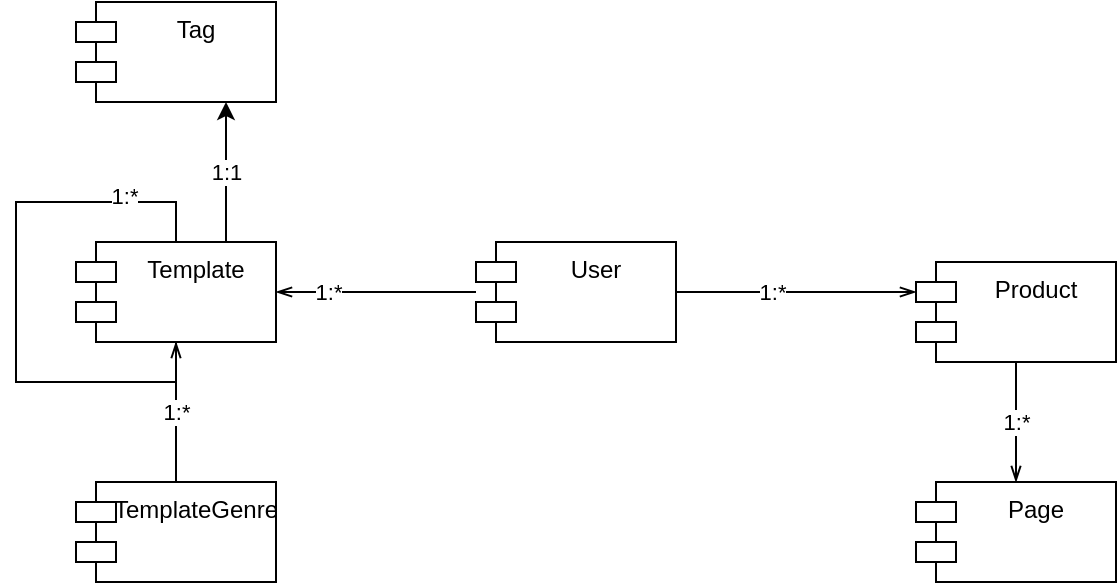<mxfile version="14.6.3" type="github" pages="2">
  <diagram name="领域模型" id="9f46799a-70d6-7492-0946-bef42562c5a5">
    <mxGraphModel dx="1374" dy="769" grid="1" gridSize="10" guides="1" tooltips="1" connect="1" arrows="1" fold="1" page="1" pageScale="1" pageWidth="1100" pageHeight="850" background="#ffffff" math="0" shadow="0">
      <root>
        <mxCell id="0" />
        <mxCell id="1" parent="0" />
        <mxCell id="GsSLp2DtThcRFbA4R3xw-9" style="edgeStyle=orthogonalEdgeStyle;rounded=0;orthogonalLoop=1;jettySize=auto;html=1;exitX=1;exitY=0.5;exitDx=0;exitDy=0;entryX=0;entryY=0;entryDx=0;entryDy=15;entryPerimeter=0;endArrow=openThin;endFill=0;" parent="1" source="GsSLp2DtThcRFbA4R3xw-1" target="GsSLp2DtThcRFbA4R3xw-2" edge="1">
          <mxGeometry relative="1" as="geometry" />
        </mxCell>
        <mxCell id="GsSLp2DtThcRFbA4R3xw-10" value="1:*" style="edgeLabel;html=1;align=center;verticalAlign=middle;resizable=0;points=[];" parent="GsSLp2DtThcRFbA4R3xw-9" vertex="1" connectable="0">
          <mxGeometry x="-0.2" relative="1" as="geometry">
            <mxPoint as="offset" />
          </mxGeometry>
        </mxCell>
        <mxCell id="GsSLp2DtThcRFbA4R3xw-11" style="edgeStyle=orthogonalEdgeStyle;rounded=0;orthogonalLoop=1;jettySize=auto;html=1;entryX=1;entryY=0.5;entryDx=0;entryDy=0;endArrow=openThin;endFill=0;" parent="1" source="GsSLp2DtThcRFbA4R3xw-1" target="GsSLp2DtThcRFbA4R3xw-4" edge="1">
          <mxGeometry relative="1" as="geometry" />
        </mxCell>
        <mxCell id="GsSLp2DtThcRFbA4R3xw-12" value="1:*" style="edgeLabel;html=1;align=center;verticalAlign=middle;resizable=0;points=[];" parent="GsSLp2DtThcRFbA4R3xw-11" vertex="1" connectable="0">
          <mxGeometry x="0.48" relative="1" as="geometry">
            <mxPoint as="offset" />
          </mxGeometry>
        </mxCell>
        <mxCell id="GsSLp2DtThcRFbA4R3xw-1" value="User" style="shape=module;align=left;spacingLeft=20;align=center;verticalAlign=top;" parent="1" vertex="1">
          <mxGeometry x="550" y="230" width="100" height="50" as="geometry" />
        </mxCell>
        <mxCell id="GsSLp2DtThcRFbA4R3xw-8" value="1:*" style="edgeStyle=orthogonalEdgeStyle;rounded=0;orthogonalLoop=1;jettySize=auto;html=1;entryX=0.5;entryY=0;entryDx=0;entryDy=0;endArrow=openThin;endFill=0;" parent="1" source="GsSLp2DtThcRFbA4R3xw-2" target="GsSLp2DtThcRFbA4R3xw-3" edge="1">
          <mxGeometry relative="1" as="geometry" />
        </mxCell>
        <mxCell id="GsSLp2DtThcRFbA4R3xw-2" value="Product" style="shape=module;align=left;spacingLeft=20;align=center;verticalAlign=top;" parent="1" vertex="1">
          <mxGeometry x="770" y="240" width="100" height="50" as="geometry" />
        </mxCell>
        <mxCell id="GsSLp2DtThcRFbA4R3xw-3" value="Page" style="shape=module;align=left;spacingLeft=20;align=center;verticalAlign=top;" parent="1" vertex="1">
          <mxGeometry x="770" y="350" width="100" height="50" as="geometry" />
        </mxCell>
        <mxCell id="rreA4PhkjIYxYnH2w9kf-1" style="edgeStyle=orthogonalEdgeStyle;rounded=0;orthogonalLoop=1;jettySize=auto;html=1;entryX=0.5;entryY=0;entryDx=0;entryDy=0;" parent="1" source="GsSLp2DtThcRFbA4R3xw-4" target="GsSLp2DtThcRFbA4R3xw-4" edge="1">
          <mxGeometry relative="1" as="geometry">
            <mxPoint x="320" y="190" as="targetPoint" />
            <Array as="points">
              <mxPoint x="400" y="210" />
              <mxPoint x="320" y="210" />
              <mxPoint x="320" y="300" />
              <mxPoint x="400" y="300" />
            </Array>
          </mxGeometry>
        </mxCell>
        <mxCell id="krWCsgs_Ez_Vjo_tUOk6-2" value="1:*" style="edgeLabel;html=1;align=center;verticalAlign=middle;resizable=0;points=[];" vertex="1" connectable="0" parent="rreA4PhkjIYxYnH2w9kf-1">
          <mxGeometry x="-0.729" y="-3" relative="1" as="geometry">
            <mxPoint as="offset" />
          </mxGeometry>
        </mxCell>
        <mxCell id="krWCsgs_Ez_Vjo_tUOk6-4" value="1:1" style="edgeStyle=orthogonalEdgeStyle;rounded=0;orthogonalLoop=1;jettySize=auto;html=1;exitX=0.75;exitY=0;exitDx=0;exitDy=0;entryX=0.75;entryY=1;entryDx=0;entryDy=0;" edge="1" parent="1" source="GsSLp2DtThcRFbA4R3xw-4" target="krWCsgs_Ez_Vjo_tUOk6-1">
          <mxGeometry relative="1" as="geometry" />
        </mxCell>
        <mxCell id="GsSLp2DtThcRFbA4R3xw-4" value="Template" style="shape=module;align=left;spacingLeft=20;align=center;verticalAlign=top;" parent="1" vertex="1">
          <mxGeometry x="350" y="230" width="100" height="50" as="geometry" />
        </mxCell>
        <mxCell id="GsSLp2DtThcRFbA4R3xw-6" value="1:*" style="edgeStyle=orthogonalEdgeStyle;rounded=0;orthogonalLoop=1;jettySize=auto;html=1;exitX=0.5;exitY=0;exitDx=0;exitDy=0;entryX=0.5;entryY=1;entryDx=0;entryDy=0;endArrow=openThin;endFill=0;" parent="1" source="GsSLp2DtThcRFbA4R3xw-5" target="GsSLp2DtThcRFbA4R3xw-4" edge="1">
          <mxGeometry relative="1" as="geometry" />
        </mxCell>
        <mxCell id="GsSLp2DtThcRFbA4R3xw-5" value="TemplateGenre" style="shape=module;align=left;spacingLeft=20;align=center;verticalAlign=top;" parent="1" vertex="1">
          <mxGeometry x="350" y="350" width="100" height="50" as="geometry" />
        </mxCell>
        <mxCell id="krWCsgs_Ez_Vjo_tUOk6-1" value="Tag" style="shape=module;align=left;spacingLeft=20;align=center;verticalAlign=top;" vertex="1" parent="1">
          <mxGeometry x="350" y="110" width="100" height="50" as="geometry" />
        </mxCell>
      </root>
    </mxGraphModel>
  </diagram>
  <diagram id="-YNd0W0oTM8WeW1mqgYb" name="业务流程">
    <mxGraphModel dx="1374" dy="769" grid="1" gridSize="10" guides="1" tooltips="1" connect="1" arrows="1" fold="1" page="1" pageScale="1" pageWidth="827" pageHeight="1169" math="0" shadow="0">
      <root>
        <mxCell id="yXgGWNLphn4EvVKS2Y_f-0" />
        <mxCell id="yXgGWNLphn4EvVKS2Y_f-1" parent="yXgGWNLphn4EvVKS2Y_f-0" />
        <mxCell id="-fLj06v8ISaF0RrZK65u-22" style="edgeStyle=orthogonalEdgeStyle;rounded=0;orthogonalLoop=1;jettySize=auto;html=1;entryX=0.5;entryY=0;entryDx=0;entryDy=0;" parent="yXgGWNLphn4EvVKS2Y_f-1" source="-fLj06v8ISaF0RrZK65u-0" target="-fLj06v8ISaF0RrZK65u-3" edge="1">
          <mxGeometry relative="1" as="geometry" />
        </mxCell>
        <mxCell id="-fLj06v8ISaF0RrZK65u-23" style="edgeStyle=orthogonalEdgeStyle;rounded=0;orthogonalLoop=1;jettySize=auto;html=1;" parent="yXgGWNLphn4EvVKS2Y_f-1" source="-fLj06v8ISaF0RrZK65u-0" target="-fLj06v8ISaF0RrZK65u-5" edge="1">
          <mxGeometry relative="1" as="geometry" />
        </mxCell>
        <mxCell id="-fLj06v8ISaF0RrZK65u-24" style="edgeStyle=orthogonalEdgeStyle;rounded=0;orthogonalLoop=1;jettySize=auto;html=1;entryX=0.5;entryY=0;entryDx=0;entryDy=0;" parent="yXgGWNLphn4EvVKS2Y_f-1" source="-fLj06v8ISaF0RrZK65u-0" target="-fLj06v8ISaF0RrZK65u-4" edge="1">
          <mxGeometry relative="1" as="geometry" />
        </mxCell>
        <mxCell id="-fLj06v8ISaF0RrZK65u-0" value="" style="ellipse;fillColor=#ffffff;strokeColor=#000000;" parent="yXgGWNLphn4EvVKS2Y_f-1" vertex="1">
          <mxGeometry x="460" y="470" width="30" height="30" as="geometry" />
        </mxCell>
        <mxCell id="-fLj06v8ISaF0RrZK65u-21" style="edgeStyle=orthogonalEdgeStyle;rounded=0;orthogonalLoop=1;jettySize=auto;html=1;" parent="yXgGWNLphn4EvVKS2Y_f-1" source="-fLj06v8ISaF0RrZK65u-3" target="-fLj06v8ISaF0RrZK65u-6" edge="1">
          <mxGeometry relative="1" as="geometry" />
        </mxCell>
        <mxCell id="-fLj06v8ISaF0RrZK65u-3" value="从空白创建" style="fontStyle=0;dashed=1;" parent="yXgGWNLphn4EvVKS2Y_f-1" vertex="1">
          <mxGeometry x="110" y="600" width="140" height="30" as="geometry" />
        </mxCell>
        <mxCell id="-fLj06v8ISaF0RrZK65u-26" style="edgeStyle=orthogonalEdgeStyle;rounded=0;orthogonalLoop=1;jettySize=auto;html=1;" parent="yXgGWNLphn4EvVKS2Y_f-1" source="-fLj06v8ISaF0RrZK65u-4" edge="1">
          <mxGeometry relative="1" as="geometry">
            <mxPoint x="700" y="870" as="targetPoint" />
          </mxGeometry>
        </mxCell>
        <mxCell id="-fLj06v8ISaF0RrZK65u-4" value="页面复制创建" style="fontStyle=0;dashed=1;" parent="yXgGWNLphn4EvVKS2Y_f-1" vertex="1">
          <mxGeometry x="690" y="600" width="140" height="30" as="geometry" />
        </mxCell>
        <mxCell id="-fLj06v8ISaF0RrZK65u-25" style="edgeStyle=orthogonalEdgeStyle;rounded=0;orthogonalLoop=1;jettySize=auto;html=1;" parent="yXgGWNLphn4EvVKS2Y_f-1" source="-fLj06v8ISaF0RrZK65u-5" target="-fLj06v8ISaF0RrZK65u-13" edge="1">
          <mxGeometry relative="1" as="geometry" />
        </mxCell>
        <mxCell id="-fLj06v8ISaF0RrZK65u-5" value="从模板创建" style="fontStyle=0;dashed=1;" parent="yXgGWNLphn4EvVKS2Y_f-1" vertex="1">
          <mxGeometry x="405" y="600" width="140" height="30" as="geometry" />
        </mxCell>
        <mxCell id="-fLj06v8ISaF0RrZK65u-20" style="edgeStyle=orthogonalEdgeStyle;rounded=0;orthogonalLoop=1;jettySize=auto;html=1;" parent="yXgGWNLphn4EvVKS2Y_f-1" source="-fLj06v8ISaF0RrZK65u-6" target="-fLj06v8ISaF0RrZK65u-7" edge="1">
          <mxGeometry relative="1" as="geometry" />
        </mxCell>
        <mxCell id="-fLj06v8ISaF0RrZK65u-30" value="无" style="edgeLabel;html=1;align=center;verticalAlign=middle;resizable=0;points=[];" parent="-fLj06v8ISaF0RrZK65u-20" vertex="1" connectable="0">
          <mxGeometry x="0.05" y="1" relative="1" as="geometry">
            <mxPoint as="offset" />
          </mxGeometry>
        </mxCell>
        <mxCell id="-fLj06v8ISaF0RrZK65u-28" style="edgeStyle=orthogonalEdgeStyle;rounded=0;orthogonalLoop=1;jettySize=auto;html=1;entryX=0.5;entryY=0;entryDx=0;entryDy=0;" parent="yXgGWNLphn4EvVKS2Y_f-1" source="-fLj06v8ISaF0RrZK65u-6" target="-fLj06v8ISaF0RrZK65u-12" edge="1">
          <mxGeometry relative="1" as="geometry" />
        </mxCell>
        <mxCell id="-fLj06v8ISaF0RrZK65u-32" value="有" style="edgeLabel;html=1;align=center;verticalAlign=middle;resizable=0;points=[];" parent="-fLj06v8ISaF0RrZK65u-28" vertex="1" connectable="0">
          <mxGeometry x="-0.461" relative="1" as="geometry">
            <mxPoint as="offset" />
          </mxGeometry>
        </mxCell>
        <mxCell id="-fLj06v8ISaF0RrZK65u-6" value="可用的区块组件" style="rhombus;" parent="yXgGWNLphn4EvVKS2Y_f-1" vertex="1">
          <mxGeometry x="110" y="700" width="140" height="90" as="geometry" />
        </mxCell>
        <mxCell id="-fLj06v8ISaF0RrZK65u-19" style="edgeStyle=orthogonalEdgeStyle;rounded=0;orthogonalLoop=1;jettySize=auto;html=1;entryX=0.5;entryY=0;entryDx=0;entryDy=0;" parent="yXgGWNLphn4EvVKS2Y_f-1" source="-fLj06v8ISaF0RrZK65u-7" target="-fLj06v8ISaF0RrZK65u-8" edge="1">
          <mxGeometry relative="1" as="geometry" />
        </mxCell>
        <mxCell id="-fLj06v8ISaF0RrZK65u-7" value="创建布局" style="fontStyle=0;dashed=1;" parent="yXgGWNLphn4EvVKS2Y_f-1" vertex="1">
          <mxGeometry x="110" y="870" width="140" height="30" as="geometry" />
        </mxCell>
        <mxCell id="-fLj06v8ISaF0RrZK65u-18" style="edgeStyle=orthogonalEdgeStyle;rounded=0;orthogonalLoop=1;jettySize=auto;html=1;entryX=0.5;entryY=0;entryDx=0;entryDy=0;" parent="yXgGWNLphn4EvVKS2Y_f-1" source="-fLj06v8ISaF0RrZK65u-8" target="-fLj06v8ISaF0RrZK65u-9" edge="1">
          <mxGeometry relative="1" as="geometry" />
        </mxCell>
        <mxCell id="-fLj06v8ISaF0RrZK65u-34" value="有" style="edgeLabel;html=1;align=center;verticalAlign=middle;resizable=0;points=[];" parent="-fLj06v8ISaF0RrZK65u-18" vertex="1" connectable="0">
          <mxGeometry x="-0.1" y="-2" relative="1" as="geometry">
            <mxPoint as="offset" />
          </mxGeometry>
        </mxCell>
        <mxCell id="-fLj06v8ISaF0RrZK65u-27" style="edgeStyle=orthogonalEdgeStyle;rounded=0;orthogonalLoop=1;jettySize=auto;html=1;" parent="yXgGWNLphn4EvVKS2Y_f-1" source="-fLj06v8ISaF0RrZK65u-8" target="-fLj06v8ISaF0RrZK65u-11" edge="1">
          <mxGeometry relative="1" as="geometry" />
        </mxCell>
        <mxCell id="-fLj06v8ISaF0RrZK65u-33" value="无" style="edgeLabel;html=1;align=center;verticalAlign=middle;resizable=0;points=[];" parent="-fLj06v8ISaF0RrZK65u-27" vertex="1" connectable="0">
          <mxGeometry x="0.167" relative="1" as="geometry">
            <mxPoint as="offset" />
          </mxGeometry>
        </mxCell>
        <mxCell id="-fLj06v8ISaF0RrZK65u-8" value="可用的组件" style="rhombus;" parent="yXgGWNLphn4EvVKS2Y_f-1" vertex="1">
          <mxGeometry x="110" y="970" width="140" height="90" as="geometry" />
        </mxCell>
        <mxCell id="-fLj06v8ISaF0RrZK65u-17" style="edgeStyle=orthogonalEdgeStyle;rounded=0;orthogonalLoop=1;jettySize=auto;html=1;" parent="yXgGWNLphn4EvVKS2Y_f-1" source="-fLj06v8ISaF0RrZK65u-9" edge="1">
          <mxGeometry relative="1" as="geometry">
            <mxPoint x="460" y="1115" as="targetPoint" />
          </mxGeometry>
        </mxCell>
        <mxCell id="-fLj06v8ISaF0RrZK65u-9" value="添加组件" style="fontStyle=0;dashed=1;" parent="yXgGWNLphn4EvVKS2Y_f-1" vertex="1">
          <mxGeometry x="110" y="1100" width="140" height="30" as="geometry" />
        </mxCell>
        <mxCell id="-fLj06v8ISaF0RrZK65u-10" value="" style="ellipse;html=1;shape=endState;fillColor=#000000;strokeColor=#000000;" parent="yXgGWNLphn4EvVKS2Y_f-1" vertex="1">
          <mxGeometry x="455" y="1100" width="30" height="30" as="geometry" />
        </mxCell>
        <mxCell id="-fLj06v8ISaF0RrZK65u-16" style="edgeStyle=orthogonalEdgeStyle;rounded=0;orthogonalLoop=1;jettySize=auto;html=1;entryX=0;entryY=0.5;entryDx=0;entryDy=0;exitX=0.5;exitY=1;exitDx=0;exitDy=0;" parent="yXgGWNLphn4EvVKS2Y_f-1" source="-fLj06v8ISaF0RrZK65u-11" target="-fLj06v8ISaF0RrZK65u-10" edge="1">
          <mxGeometry relative="1" as="geometry" />
        </mxCell>
        <mxCell id="-fLj06v8ISaF0RrZK65u-11" value="提交开发需求" style="fontStyle=0;dashed=1;fillColor=#008a00;strokeColor=#005700;fontColor=#ffffff;" parent="yXgGWNLphn4EvVKS2Y_f-1" vertex="1">
          <mxGeometry x="310" y="1000" width="140" height="30" as="geometry" />
        </mxCell>
        <mxCell id="-fLj06v8ISaF0RrZK65u-29" style="edgeStyle=orthogonalEdgeStyle;rounded=0;orthogonalLoop=1;jettySize=auto;html=1;entryX=0;entryY=0.5;entryDx=0;entryDy=0;" parent="yXgGWNLphn4EvVKS2Y_f-1" source="-fLj06v8ISaF0RrZK65u-12" target="-fLj06v8ISaF0RrZK65u-13" edge="1">
          <mxGeometry relative="1" as="geometry" />
        </mxCell>
        <mxCell id="-fLj06v8ISaF0RrZK65u-31" style="edgeStyle=orthogonalEdgeStyle;rounded=0;orthogonalLoop=1;jettySize=auto;html=1;entryX=0;entryY=0.5;entryDx=0;entryDy=0;" parent="yXgGWNLphn4EvVKS2Y_f-1" source="-fLj06v8ISaF0RrZK65u-12" target="-fLj06v8ISaF0RrZK65u-6" edge="1">
          <mxGeometry relative="1" as="geometry" />
        </mxCell>
        <mxCell id="-fLj06v8ISaF0RrZK65u-12" value="添加区块组件" style="fontStyle=0;dashed=1;" parent="yXgGWNLphn4EvVKS2Y_f-1" vertex="1">
          <mxGeometry x="400" y="870" width="140" height="30" as="geometry" />
        </mxCell>
        <mxCell id="-fLj06v8ISaF0RrZK65u-14" style="edgeStyle=orthogonalEdgeStyle;rounded=0;orthogonalLoop=1;jettySize=auto;html=1;entryX=1;entryY=0.5;entryDx=0;entryDy=0;exitX=0.5;exitY=1;exitDx=0;exitDy=0;" parent="yXgGWNLphn4EvVKS2Y_f-1" source="-fLj06v8ISaF0RrZK65u-13" target="-fLj06v8ISaF0RrZK65u-10" edge="1">
          <mxGeometry relative="1" as="geometry" />
        </mxCell>
        <mxCell id="-fLj06v8ISaF0RrZK65u-13" value="修改内容" style="fontStyle=0;dashed=1;" parent="yXgGWNLphn4EvVKS2Y_f-1" vertex="1">
          <mxGeometry x="600" y="870" width="140" height="30" as="geometry" />
        </mxCell>
      </root>
    </mxGraphModel>
  </diagram>
</mxfile>
